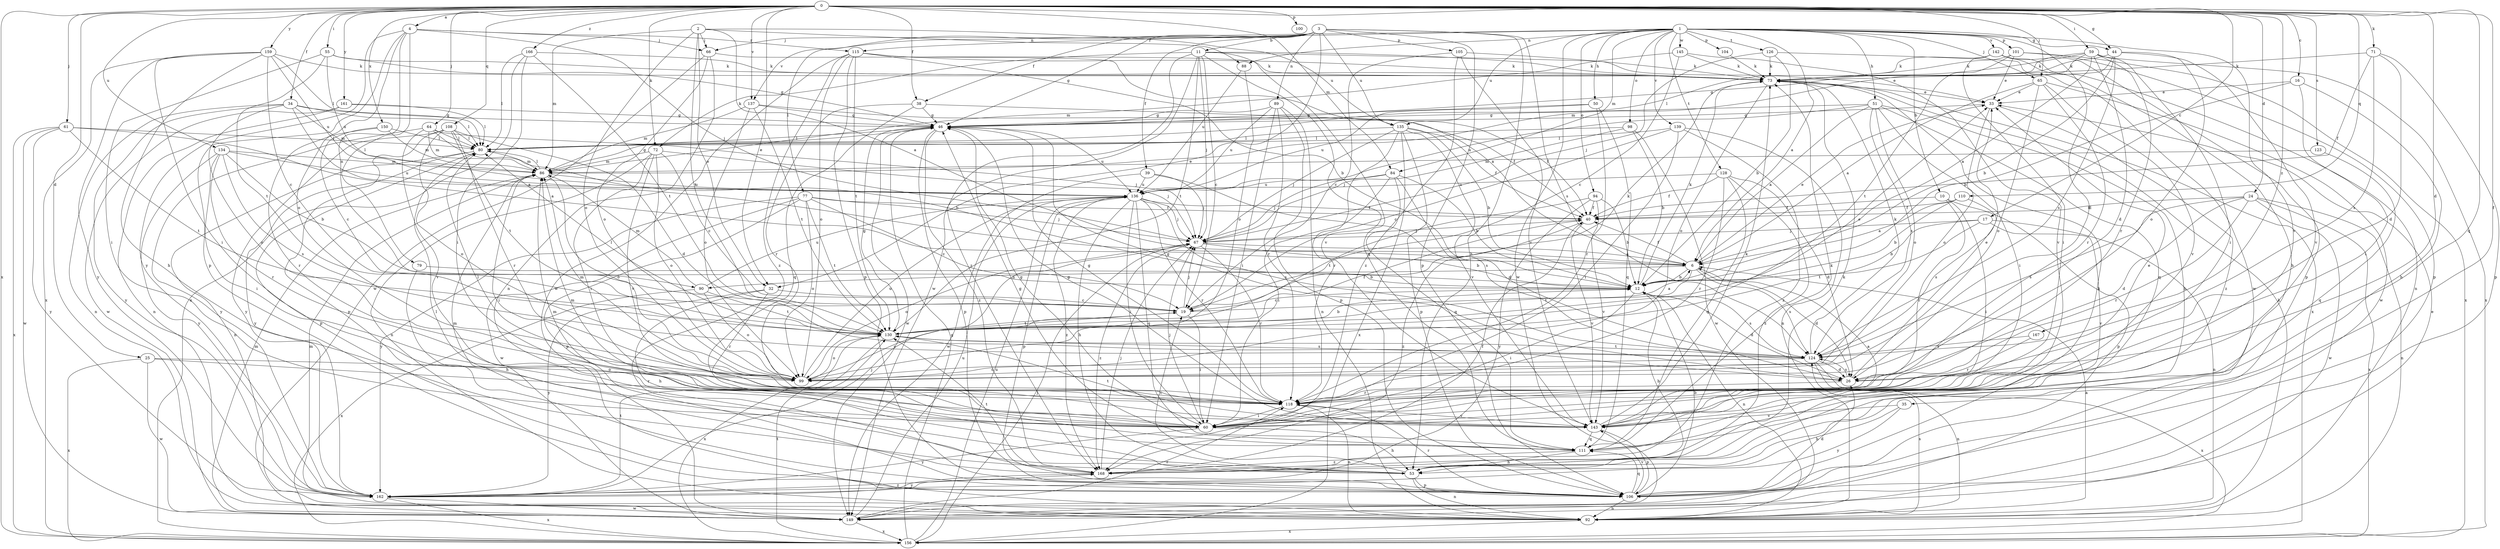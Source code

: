 strict digraph  {
0;
1;
2;
3;
4;
6;
10;
11;
12;
16;
17;
19;
24;
25;
26;
32;
33;
34;
35;
38;
39;
40;
44;
46;
50;
51;
53;
55;
59;
60;
61;
64;
65;
66;
67;
71;
72;
73;
77;
79;
80;
84;
86;
88;
89;
90;
92;
94;
98;
99;
100;
101;
104;
105;
106;
108;
110;
111;
115;
118;
123;
124;
126;
128;
130;
134;
135;
136;
137;
139;
142;
143;
145;
149;
150;
156;
159;
161;
162;
166;
167;
168;
0 -> 4  [label=a];
0 -> 16  [label=c];
0 -> 17  [label=c];
0 -> 24  [label=d];
0 -> 25  [label=d];
0 -> 26  [label=d];
0 -> 32  [label=e];
0 -> 34  [label=f];
0 -> 35  [label=f];
0 -> 38  [label=f];
0 -> 44  [label=g];
0 -> 55  [label=i];
0 -> 59  [label=i];
0 -> 61  [label=j];
0 -> 64  [label=j];
0 -> 65  [label=j];
0 -> 71  [label=k];
0 -> 72  [label=k];
0 -> 84  [label=m];
0 -> 100  [label=p];
0 -> 108  [label=q];
0 -> 110  [label=q];
0 -> 111  [label=q];
0 -> 123  [label=s];
0 -> 134  [label=u];
0 -> 137  [label=v];
0 -> 150  [label=x];
0 -> 156  [label=x];
0 -> 159  [label=y];
0 -> 161  [label=y];
0 -> 166  [label=z];
0 -> 167  [label=z];
1 -> 6  [label=a];
1 -> 10  [label=b];
1 -> 26  [label=d];
1 -> 44  [label=g];
1 -> 50  [label=h];
1 -> 51  [label=h];
1 -> 65  [label=j];
1 -> 84  [label=m];
1 -> 88  [label=n];
1 -> 94  [label=o];
1 -> 98  [label=o];
1 -> 101  [label=p];
1 -> 104  [label=p];
1 -> 115  [label=r];
1 -> 126  [label=t];
1 -> 128  [label=t];
1 -> 135  [label=u];
1 -> 137  [label=v];
1 -> 139  [label=v];
1 -> 142  [label=v];
1 -> 143  [label=v];
1 -> 145  [label=w];
1 -> 149  [label=w];
2 -> 6  [label=a];
2 -> 32  [label=e];
2 -> 66  [label=j];
2 -> 86  [label=m];
2 -> 88  [label=n];
2 -> 99  [label=o];
2 -> 130  [label=t];
2 -> 135  [label=u];
3 -> 11  [label=b];
3 -> 32  [label=e];
3 -> 38  [label=f];
3 -> 39  [label=f];
3 -> 46  [label=g];
3 -> 53  [label=h];
3 -> 66  [label=j];
3 -> 77  [label=l];
3 -> 89  [label=n];
3 -> 105  [label=p];
3 -> 106  [label=p];
3 -> 124  [label=s];
3 -> 135  [label=u];
4 -> 66  [label=j];
4 -> 67  [label=j];
4 -> 79  [label=l];
4 -> 90  [label=n];
4 -> 99  [label=o];
4 -> 106  [label=p];
4 -> 115  [label=r];
4 -> 162  [label=y];
6 -> 12  [label=b];
6 -> 26  [label=d];
6 -> 33  [label=e];
6 -> 40  [label=f];
6 -> 90  [label=n];
6 -> 124  [label=s];
6 -> 130  [label=t];
10 -> 40  [label=f];
10 -> 60  [label=i];
10 -> 106  [label=p];
10 -> 118  [label=r];
11 -> 19  [label=c];
11 -> 33  [label=e];
11 -> 67  [label=j];
11 -> 72  [label=k];
11 -> 73  [label=k];
11 -> 111  [label=q];
11 -> 130  [label=t];
11 -> 143  [label=v];
11 -> 149  [label=w];
11 -> 168  [label=z];
12 -> 19  [label=c];
12 -> 26  [label=d];
12 -> 60  [label=i];
12 -> 73  [label=k];
12 -> 92  [label=n];
12 -> 124  [label=s];
16 -> 12  [label=b];
16 -> 33  [label=e];
16 -> 53  [label=h];
16 -> 60  [label=i];
17 -> 12  [label=b];
17 -> 67  [label=j];
17 -> 92  [label=n];
17 -> 130  [label=t];
17 -> 143  [label=v];
19 -> 6  [label=a];
19 -> 60  [label=i];
19 -> 67  [label=j];
19 -> 73  [label=k];
19 -> 130  [label=t];
24 -> 26  [label=d];
24 -> 40  [label=f];
24 -> 92  [label=n];
24 -> 118  [label=r];
24 -> 124  [label=s];
24 -> 149  [label=w];
24 -> 156  [label=x];
25 -> 99  [label=o];
25 -> 118  [label=r];
25 -> 149  [label=w];
25 -> 156  [label=x];
26 -> 33  [label=e];
26 -> 46  [label=g];
26 -> 118  [label=r];
26 -> 124  [label=s];
32 -> 19  [label=c];
32 -> 53  [label=h];
32 -> 118  [label=r];
32 -> 162  [label=y];
33 -> 46  [label=g];
33 -> 99  [label=o];
33 -> 168  [label=z];
34 -> 6  [label=a];
34 -> 46  [label=g];
34 -> 80  [label=l];
34 -> 86  [label=m];
34 -> 92  [label=n];
34 -> 99  [label=o];
34 -> 162  [label=y];
35 -> 53  [label=h];
35 -> 143  [label=v];
35 -> 162  [label=y];
38 -> 40  [label=f];
38 -> 46  [label=g];
38 -> 111  [label=q];
38 -> 118  [label=r];
39 -> 67  [label=j];
39 -> 124  [label=s];
39 -> 136  [label=u];
39 -> 149  [label=w];
40 -> 67  [label=j];
40 -> 143  [label=v];
40 -> 168  [label=z];
44 -> 12  [label=b];
44 -> 46  [label=g];
44 -> 73  [label=k];
44 -> 99  [label=o];
44 -> 124  [label=s];
44 -> 143  [label=v];
46 -> 80  [label=l];
46 -> 106  [label=p];
46 -> 136  [label=u];
46 -> 149  [label=w];
46 -> 168  [label=z];
50 -> 46  [label=g];
50 -> 111  [label=q];
50 -> 118  [label=r];
50 -> 136  [label=u];
51 -> 6  [label=a];
51 -> 46  [label=g];
51 -> 53  [label=h];
51 -> 60  [label=i];
51 -> 99  [label=o];
51 -> 111  [label=q];
51 -> 124  [label=s];
51 -> 136  [label=u];
53 -> 12  [label=b];
53 -> 19  [label=c];
53 -> 80  [label=l];
53 -> 92  [label=n];
53 -> 106  [label=p];
55 -> 46  [label=g];
55 -> 60  [label=i];
55 -> 73  [label=k];
55 -> 130  [label=t];
55 -> 136  [label=u];
59 -> 6  [label=a];
59 -> 26  [label=d];
59 -> 60  [label=i];
59 -> 73  [label=k];
59 -> 80  [label=l];
59 -> 86  [label=m];
59 -> 118  [label=r];
59 -> 156  [label=x];
60 -> 33  [label=e];
60 -> 46  [label=g];
60 -> 53  [label=h];
60 -> 67  [label=j];
60 -> 86  [label=m];
60 -> 162  [label=y];
61 -> 6  [label=a];
61 -> 80  [label=l];
61 -> 130  [label=t];
61 -> 149  [label=w];
61 -> 156  [label=x];
61 -> 162  [label=y];
64 -> 12  [label=b];
64 -> 67  [label=j];
64 -> 80  [label=l];
64 -> 86  [label=m];
64 -> 143  [label=v];
64 -> 162  [label=y];
65 -> 6  [label=a];
65 -> 33  [label=e];
65 -> 99  [label=o];
65 -> 118  [label=r];
65 -> 143  [label=v];
65 -> 149  [label=w];
66 -> 73  [label=k];
66 -> 92  [label=n];
66 -> 99  [label=o];
66 -> 149  [label=w];
67 -> 6  [label=a];
67 -> 12  [label=b];
67 -> 99  [label=o];
67 -> 118  [label=r];
67 -> 168  [label=z];
71 -> 26  [label=d];
71 -> 40  [label=f];
71 -> 73  [label=k];
71 -> 106  [label=p];
71 -> 124  [label=s];
72 -> 19  [label=c];
72 -> 60  [label=i];
72 -> 67  [label=j];
72 -> 86  [label=m];
72 -> 92  [label=n];
72 -> 99  [label=o];
72 -> 143  [label=v];
73 -> 33  [label=e];
73 -> 99  [label=o];
73 -> 156  [label=x];
77 -> 19  [label=c];
77 -> 40  [label=f];
77 -> 67  [label=j];
77 -> 99  [label=o];
77 -> 106  [label=p];
77 -> 130  [label=t];
77 -> 149  [label=w];
77 -> 162  [label=y];
79 -> 12  [label=b];
79 -> 53  [label=h];
80 -> 86  [label=m];
80 -> 92  [label=n];
80 -> 106  [label=p];
80 -> 162  [label=y];
84 -> 12  [label=b];
84 -> 26  [label=d];
84 -> 60  [label=i];
84 -> 67  [label=j];
84 -> 111  [label=q];
84 -> 136  [label=u];
86 -> 46  [label=g];
86 -> 60  [label=i];
86 -> 80  [label=l];
86 -> 99  [label=o];
86 -> 136  [label=u];
88 -> 99  [label=o];
88 -> 136  [label=u];
89 -> 46  [label=g];
89 -> 60  [label=i];
89 -> 92  [label=n];
89 -> 106  [label=p];
89 -> 118  [label=r];
89 -> 136  [label=u];
90 -> 86  [label=m];
90 -> 99  [label=o];
90 -> 130  [label=t];
90 -> 136  [label=u];
90 -> 156  [label=x];
92 -> 6  [label=a];
92 -> 73  [label=k];
92 -> 86  [label=m];
92 -> 124  [label=s];
92 -> 156  [label=x];
94 -> 12  [label=b];
94 -> 40  [label=f];
94 -> 130  [label=t];
94 -> 143  [label=v];
94 -> 162  [label=y];
98 -> 12  [label=b];
98 -> 67  [label=j];
98 -> 80  [label=l];
98 -> 149  [label=w];
99 -> 19  [label=c];
99 -> 86  [label=m];
99 -> 136  [label=u];
101 -> 33  [label=e];
101 -> 73  [label=k];
101 -> 106  [label=p];
101 -> 130  [label=t];
101 -> 156  [label=x];
104 -> 73  [label=k];
105 -> 19  [label=c];
105 -> 73  [label=k];
105 -> 143  [label=v];
105 -> 168  [label=z];
106 -> 12  [label=b];
106 -> 26  [label=d];
106 -> 73  [label=k];
106 -> 92  [label=n];
106 -> 111  [label=q];
106 -> 118  [label=r];
106 -> 143  [label=v];
108 -> 26  [label=d];
108 -> 80  [label=l];
108 -> 99  [label=o];
108 -> 106  [label=p];
108 -> 118  [label=r];
108 -> 130  [label=t];
108 -> 162  [label=y];
110 -> 6  [label=a];
110 -> 12  [label=b];
110 -> 40  [label=f];
110 -> 124  [label=s];
111 -> 46  [label=g];
111 -> 53  [label=h];
111 -> 73  [label=k];
111 -> 86  [label=m];
111 -> 168  [label=z];
115 -> 6  [label=a];
115 -> 12  [label=b];
115 -> 73  [label=k];
115 -> 99  [label=o];
115 -> 106  [label=p];
115 -> 130  [label=t];
115 -> 149  [label=w];
115 -> 168  [label=z];
118 -> 46  [label=g];
118 -> 60  [label=i];
118 -> 80  [label=l];
118 -> 92  [label=n];
118 -> 143  [label=v];
123 -> 86  [label=m];
123 -> 111  [label=q];
124 -> 26  [label=d];
124 -> 73  [label=k];
124 -> 92  [label=n];
124 -> 99  [label=o];
124 -> 130  [label=t];
124 -> 156  [label=x];
126 -> 12  [label=b];
126 -> 67  [label=j];
126 -> 73  [label=k];
126 -> 149  [label=w];
128 -> 26  [label=d];
128 -> 40  [label=f];
128 -> 111  [label=q];
128 -> 118  [label=r];
128 -> 136  [label=u];
128 -> 168  [label=z];
130 -> 12  [label=b];
130 -> 33  [label=e];
130 -> 40  [label=f];
130 -> 46  [label=g];
130 -> 80  [label=l];
130 -> 99  [label=o];
130 -> 124  [label=s];
130 -> 156  [label=x];
134 -> 12  [label=b];
134 -> 60  [label=i];
134 -> 86  [label=m];
134 -> 118  [label=r];
134 -> 124  [label=s];
134 -> 136  [label=u];
134 -> 162  [label=y];
135 -> 12  [label=b];
135 -> 40  [label=f];
135 -> 67  [label=j];
135 -> 80  [label=l];
135 -> 106  [label=p];
135 -> 118  [label=r];
135 -> 143  [label=v];
135 -> 156  [label=x];
136 -> 40  [label=f];
136 -> 53  [label=h];
136 -> 60  [label=i];
136 -> 67  [label=j];
136 -> 106  [label=p];
136 -> 111  [label=q];
136 -> 118  [label=r];
136 -> 124  [label=s];
136 -> 168  [label=z];
137 -> 40  [label=f];
137 -> 46  [label=g];
137 -> 86  [label=m];
137 -> 99  [label=o];
137 -> 130  [label=t];
139 -> 19  [label=c];
139 -> 60  [label=i];
139 -> 80  [label=l];
139 -> 92  [label=n];
139 -> 168  [label=z];
142 -> 53  [label=h];
142 -> 60  [label=i];
142 -> 73  [label=k];
142 -> 92  [label=n];
142 -> 106  [label=p];
143 -> 6  [label=a];
143 -> 46  [label=g];
143 -> 73  [label=k];
143 -> 106  [label=p];
143 -> 111  [label=q];
143 -> 130  [label=t];
145 -> 19  [label=c];
145 -> 73  [label=k];
145 -> 86  [label=m];
145 -> 143  [label=v];
149 -> 33  [label=e];
149 -> 86  [label=m];
149 -> 118  [label=r];
149 -> 136  [label=u];
149 -> 156  [label=x];
150 -> 19  [label=c];
150 -> 80  [label=l];
150 -> 86  [label=m];
150 -> 118  [label=r];
156 -> 46  [label=g];
156 -> 67  [label=j];
156 -> 130  [label=t];
156 -> 136  [label=u];
159 -> 19  [label=c];
159 -> 53  [label=h];
159 -> 60  [label=i];
159 -> 73  [label=k];
159 -> 80  [label=l];
159 -> 136  [label=u];
159 -> 156  [label=x];
159 -> 162  [label=y];
161 -> 46  [label=g];
161 -> 80  [label=l];
161 -> 92  [label=n];
161 -> 149  [label=w];
162 -> 67  [label=j];
162 -> 130  [label=t];
162 -> 149  [label=w];
162 -> 156  [label=x];
162 -> 168  [label=z];
166 -> 60  [label=i];
166 -> 73  [label=k];
166 -> 80  [label=l];
166 -> 130  [label=t];
166 -> 156  [label=x];
167 -> 118  [label=r];
167 -> 124  [label=s];
168 -> 40  [label=f];
168 -> 67  [label=j];
168 -> 73  [label=k];
168 -> 86  [label=m];
168 -> 130  [label=t];
168 -> 162  [label=y];
}
